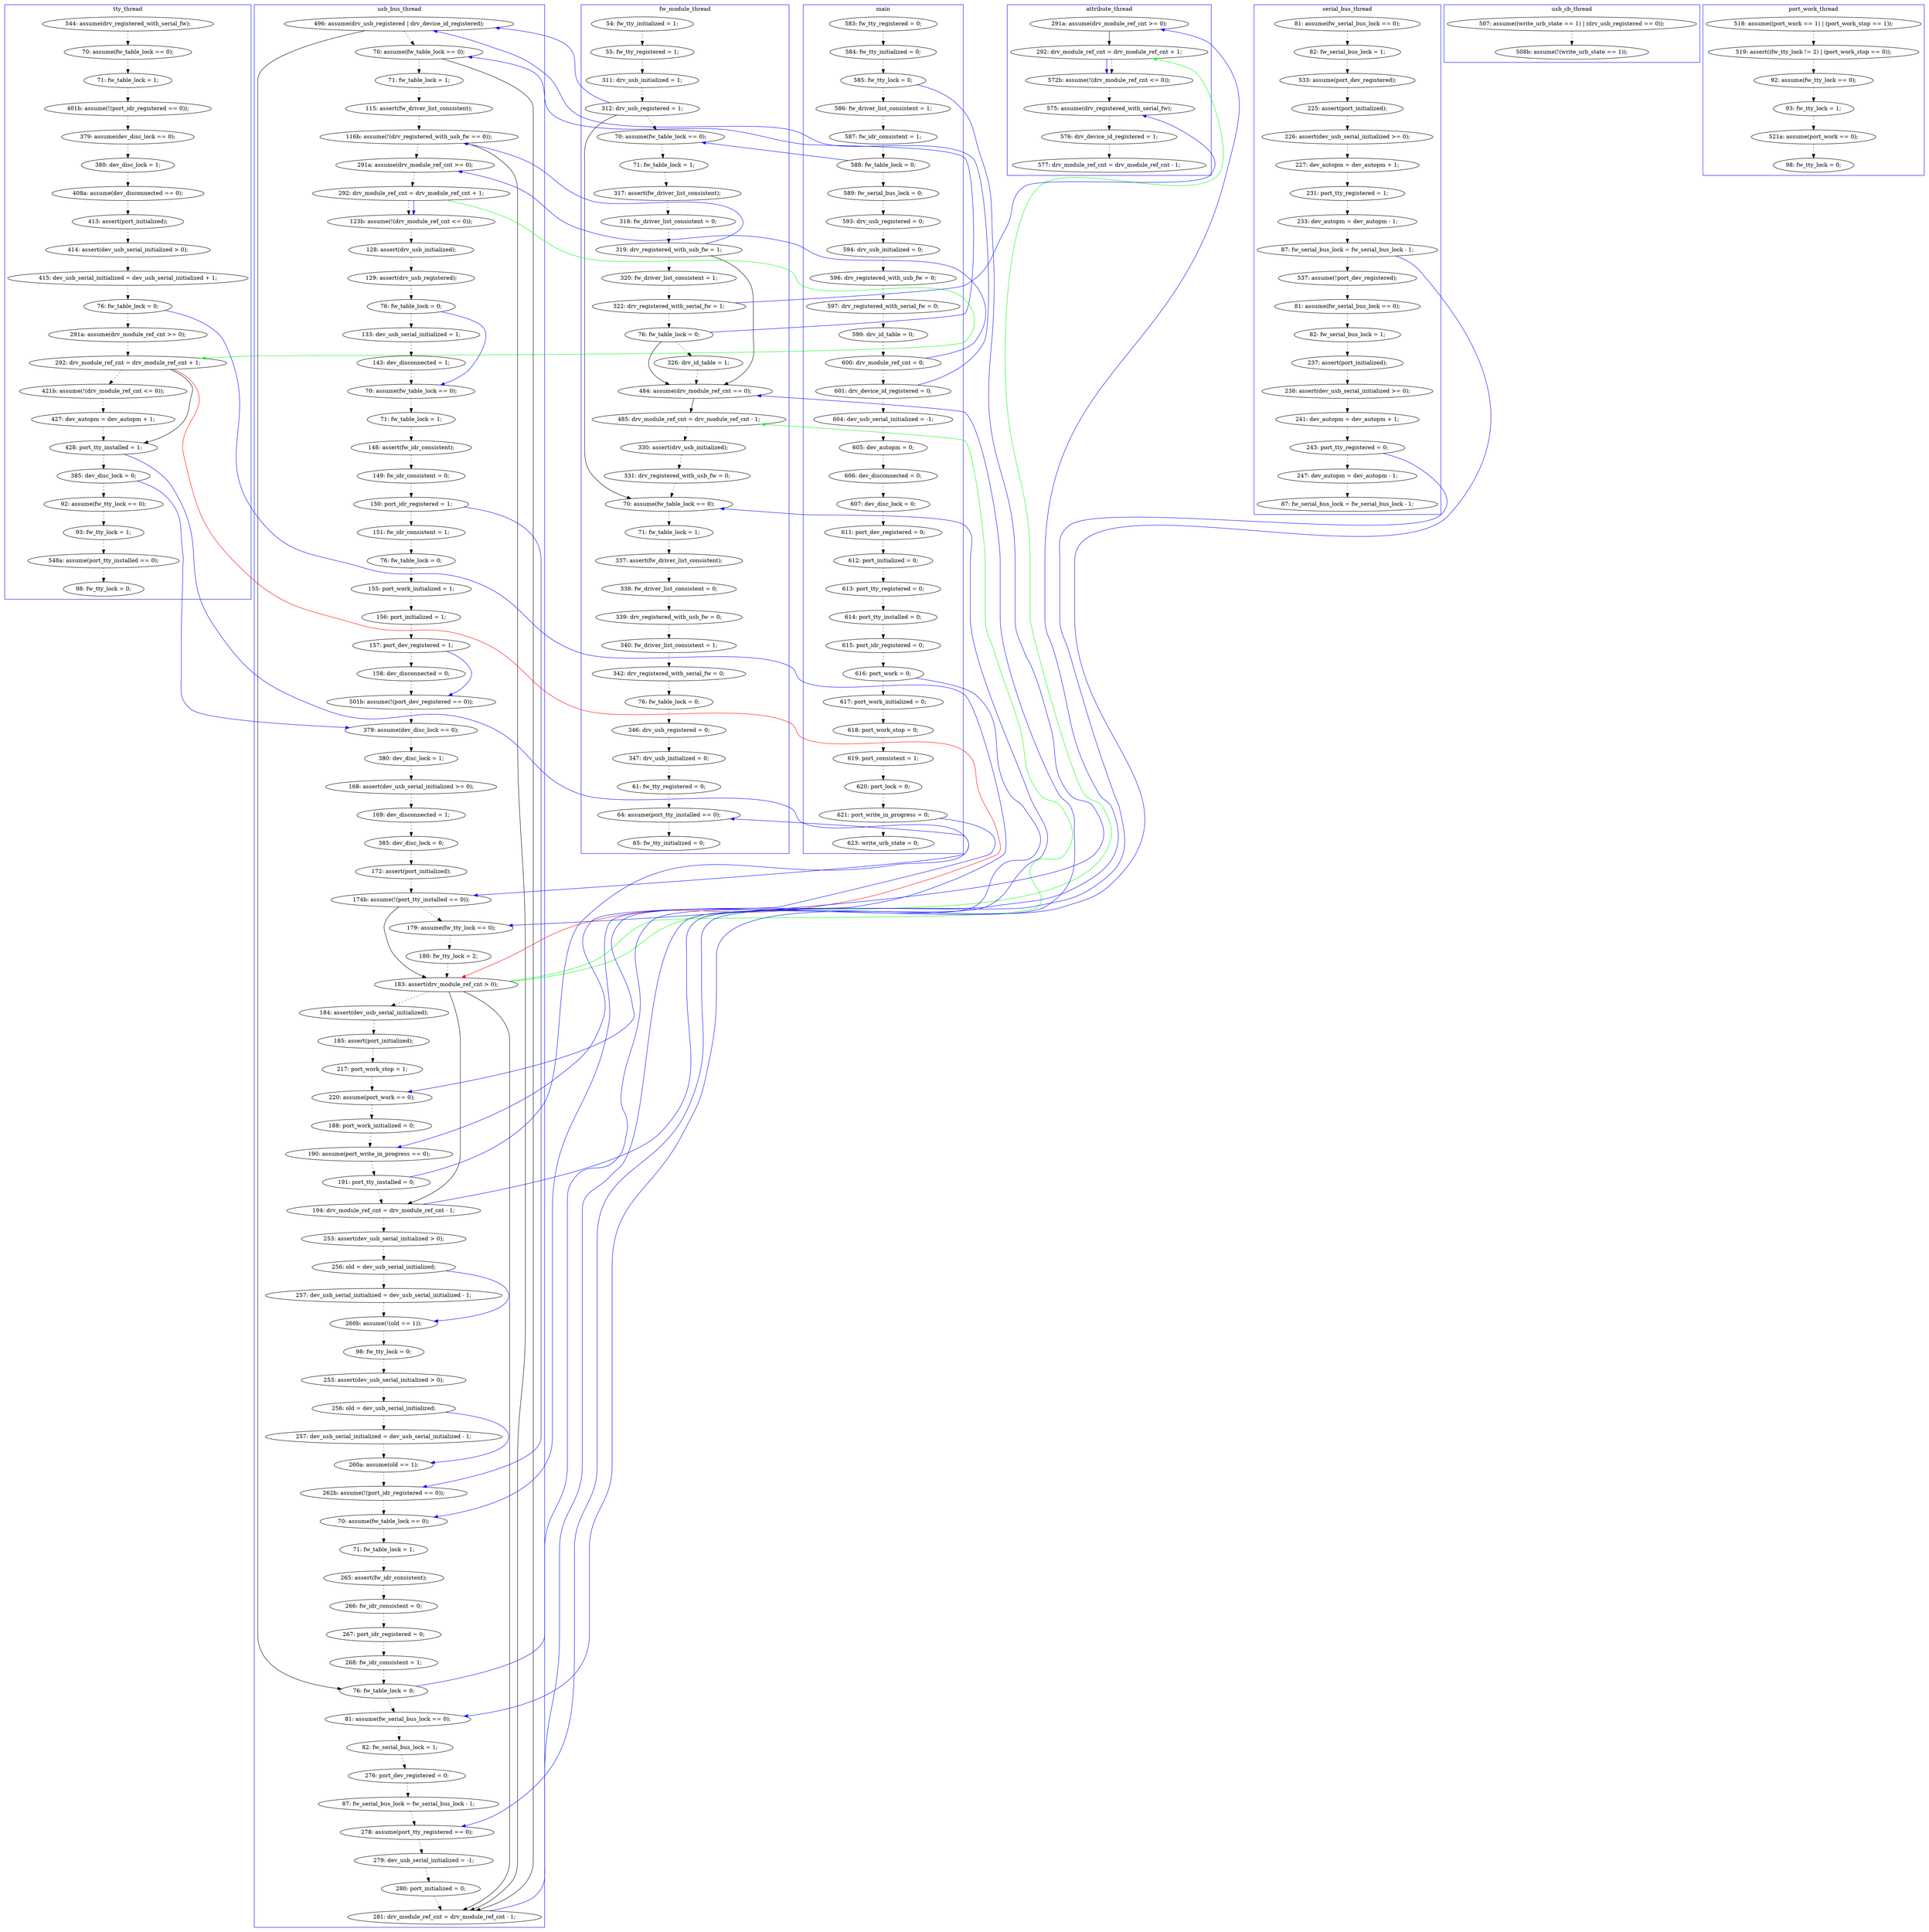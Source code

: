 digraph ProofObject {
	358 -> 360 [style = dotted, color = black]
	117 -> 118 [style = dotted, color = black]
	105 -> 106 [style = dotted, color = black]
	175 -> 264 [style = dotted, color = black]
	155 -> 156 [style = dotted, color = black]
	55 -> 70 [color = Blue, constraint = false]
	347 -> 348 [style = dotted, color = black]
	177 -> 178 [style = dotted, color = black]
	22 -> 23 [style = dotted, color = black]
	15 -> 16 [style = dotted, color = black]
	55 -> 57 [style = dotted, color = black]
	112 -> 116 [style = dotted, color = black]
	44 -> 336 [color = Black]
	28 -> 29 [style = dotted, color = black]
	2 -> 3 [style = dotted, color = black]
	191 -> 209 [color = Black]
	8 -> 9 [style = dotted, color = black]
	272 -> 279 [style = dotted, color = black]
	144 -> 151 [style = dotted, color = black]
	80 -> 111 [style = dotted, color = black]
	193 -> 279 [color = Blue, constraint = false]
	63 -> 65 [color = Blue, constraint = false]
	184 -> 186 [style = dotted, color = black]
	48 -> 50 [style = dotted, color = black]
	78 -> 82 [style = dotted, color = black]
	16 -> 17 [style = dotted, color = black]
	5 -> 6 [style = dotted, color = black]
	47 -> 48 [style = dotted, color = black]
	360 -> 361 [style = dotted, color = black]
	189 -> 190 [style = dotted, color = black]
	291 -> 292 [style = dotted, color = black]
	87 -> 100 [color = Blue, constraint = false]
	314 -> 316 [color = Blue, constraint = false]
	106 -> 107 [style = dotted, color = black]
	240 -> 242 [style = dotted, color = black]
	27 -> 28 [style = dotted, color = black]
	44 -> 47 [style = dotted, color = black]
	313 -> 314 [style = dotted, color = black]
	331 -> 333 [style = dotted, color = black]
	118 -> 123 [style = dotted, color = black]
	242 -> 244 [style = dotted, color = black]
	244 -> 251 [style = dotted, color = black]
	151 -> 170 [style = dotted, color = black]
	50 -> 53 [style = dotted, color = black]
	191 -> 314 [color = Black]
	304 -> 305 [style = dotted, color = black]
	25 -> 204 [color = Blue, constraint = false]
	63 -> 316 [color = Black]
	55 -> 316 [color = Black]
	257 -> 258 [style = dotted, color = black]
	101 -> 104 [style = dotted, color = black]
	144 -> 171 [color = Black]
	7 -> 47 [color = Blue, constraint = false]
	144 -> 191 [color = Red, constraint = false]
	343 -> 347 [style = dotted, color = black]
	37 -> 38 [style = dotted, color = black]
	181 -> 184 [style = dotted, color = black]
	307 -> 308 [color = Blue, constraint = false]
	353 -> 354 [style = dotted, color = black]
	285 -> 294 [style = dotted, color = black]
	191 -> 197 [style = dotted, color = black]
	137 -> 138 [style = dotted, color = black]
	74 -> 75 [style = dotted, color = black]
	100 -> 101 [style = dotted, color = black]
	128 -> 130 [style = dotted, color = black]
	12 -> 13 [style = dotted, color = black]
	75 -> 144 [color = Green, constraint = false]
	26 -> 27 [style = dotted, color = black]
	111 -> 112 [style = dotted, color = black]
	294 -> 308 [style = dotted, color = black]
	208 -> 360 [color = Blue, constraint = false]
	122 -> 128 [style = dotted, color = black]
	170 -> 171 [style = dotted, color = black]
	280 -> 285 [style = dotted, color = black]
	161 -> 162 [style = dotted, color = black]
	193 -> 295 [style = dotted, color = black]
	6 -> 7 [style = dotted, color = black]
	300 -> 304 [style = dotted, color = black]
	132 -> 136 [style = dotted, color = black]
	191 -> 284 [color = Green, constraint = false]
	14 -> 74 [color = Blue, constraint = false]
	15 -> 54 [color = Blue, constraint = false]
	131 -> 132 [style = dotted, color = black]
	308 -> 309 [style = dotted, color = black]
	63 -> 311 [style = dotted, color = black]
	206 -> 207 [style = dotted, color = black]
	146 -> 155 [style = dotted, color = black]
	295 -> 299 [style = dotted, color = black]
	25 -> 26 [style = dotted, color = black]
	317 -> 331 [style = dotted, color = black]
	341 -> 342 [style = dotted, color = black]
	311 -> 316 [style = dotted, color = black]
	366 -> 368 [style = dotted, color = black]
	106 -> 244 [color = Blue, constraint = false]
	59 -> 63 [style = dotted, color = black]
	316 -> 317 [color = Black]
	237 -> 249 [style = dotted, color = black]
	252 -> 257 [style = dotted, color = black]
	255 -> 263 [style = dotted, color = black]
	123 -> 154 [color = Blue, constraint = false]
	53 -> 55 [style = dotted, color = black]
	180 -> 181 [style = dotted, color = black]
	107 -> 110 [style = dotted, color = black]
	171 -> 175 [style = dotted, color = black]
	258 -> 259 [style = dotted, color = black]
	75 -> 78 [style = dotted, color = black]
	124 -> 154 [style = dotted, color = black]
	209 -> 213 [style = dotted, color = black]
	204 -> 206 [style = dotted, color = black]
	197 -> 199 [style = dotted, color = black]
	190 -> 191 [style = dotted, color = black]
	104 -> 105 [style = dotted, color = black]
	18 -> 19 [style = dotted, color = black]
	136 -> 251 [color = Blue, constraint = false]
	43 -> 44 [style = dotted, color = black]
	68 -> 70 [style = dotted, color = black]
	75 -> 78 [color = Blue, constraint = false]
	65 -> 66 [style = dotted, color = black]
	284 -> 289 [color = Blue, constraint = false]
	171 -> 188 [color = Blue, constraint = false]
	23 -> 24 [style = dotted, color = black]
	84 -> 87 [style = dotted, color = black]
	11 -> 12 [style = dotted, color = black]
	239 -> 242 [color = Blue, constraint = false]
	305 -> 306 [style = dotted, color = black]
	337 -> 341 [style = dotted, color = black]
	30 -> 31 [style = dotted, color = black]
	348 -> 351 [style = dotted, color = black]
	324 -> 373 [style = dotted, color = black]
	59 -> 291 [color = Blue, constraint = false]
	65 -> 314 [color = Black]
	342 -> 343 [style = dotted, color = black]
	29 -> 30 [style = dotted, color = black]
	44 -> 54 [color = Blue, constraint = false]
	20 -> 21 [style = dotted, color = black]
	307 -> 324 [style = dotted, color = black]
	70 -> 74 [style = dotted, color = black]
	54 -> 272 [color = Black]
	306 -> 307 [style = dotted, color = black]
	272 -> 336 [color = Blue, constraint = false]
	249 -> 250 [style = dotted, color = black]
	213 -> 219 [style = dotted, color = black]
	89 -> 96 [style = dotted, color = black]
	239 -> 240 [style = dotted, color = black]
	24 -> 25 [style = dotted, color = black]
	238 -> 239 [style = dotted, color = black]
	87 -> 89 [style = dotted, color = black]
	299 -> 300 [style = dotted, color = black]
	217 -> 237 [style = dotted, color = black]
	199 -> 203 [style = dotted, color = black]
	57 -> 59 [style = dotted, color = black]
	7 -> 8 [style = dotted, color = black]
	226 -> 238 [style = dotted, color = black]
	4 -> 5 [style = dotted, color = black]
	265 -> 268 [style = dotted, color = black]
	178 -> 180 [style = dotted, color = black]
	3 -> 4 [style = dotted, color = black]
	30 -> 207 [color = Blue, constraint = false]
	289 -> 291 [style = dotted, color = black]
	82 -> 84 [style = dotted, color = black]
	219 -> 222 [color = Blue, constraint = false]
	268 -> 345 [style = dotted, color = black]
	156 -> 157 [style = dotted, color = black]
	186 -> 188 [style = dotted, color = black]
	66 -> 68 [style = dotted, color = black]
	162 -> 193 [style = dotted, color = black]
	220 -> 222 [style = dotted, color = black]
	203 -> 204 [style = dotted, color = black]
	260 -> 272 [style = dotted, color = black]
	222 -> 226 [style = dotted, color = black]
	351 -> 353 [style = dotted, color = black]
	259 -> 260 [style = dotted, color = black]
	14 -> 15 [style = dotted, color = black]
	188 -> 189 [style = dotted, color = black]
	284 -> 289 [style = dotted, color = black]
	354 -> 358 [style = dotted, color = black]
	138 -> 146 [style = dotted, color = black]
	54 -> 65 [style = dotted, color = black]
	19 -> 20 [style = dotted, color = black]
	96 -> 100 [style = dotted, color = black]
	110 -> 117 [style = dotted, color = black]
	251 -> 252 [style = dotted, color = black]
	207 -> 208 [style = dotted, color = black]
	336 -> 337 [style = dotted, color = black]
	264 -> 265 [style = dotted, color = black]
	219 -> 220 [style = dotted, color = black]
	188 -> 191 [color = Black]
	13 -> 14 [style = dotted, color = black]
	191 -> 317 [color = Green, constraint = false]
	283 -> 284 [color = Black]
	136 -> 143 [style = dotted, color = black]
	17 -> 18 [style = dotted, color = black]
	130 -> 131 [style = dotted, color = black]
	38 -> 43 [style = dotted, color = black]
	70 -> 314 [color = Black]
	121 -> 122 [style = dotted, color = black]
	157 -> 161 [style = dotted, color = black]
	123 -> 124 [style = dotted, color = black]
	309 -> 313 [style = dotted, color = black]
	175 -> 177 [color = Blue, constraint = false]
	292 -> 293 [style = dotted, color = black]
	209 -> 283 [color = Blue, constraint = false]
	208 -> 209 [style = dotted, color = black]
	10 -> 11 [style = dotted, color = black]
	143 -> 144 [style = dotted, color = black]
	4 -> 189 [color = Blue, constraint = false]
	154 -> 177 [style = dotted, color = black]
	250 -> 255 [style = dotted, color = black]
	21 -> 22 [style = dotted, color = black]
	116 -> 121 [style = dotted, color = black]
	9 -> 10 [style = dotted, color = black]
	279 -> 280 [style = dotted, color = black]
	333 -> 336 [style = dotted, color = black]
	subgraph cluster5 {
		label = attribute_thread
		color = blue
		284  [label = "292: drv_module_ref_cnt = drv_module_ref_cnt + 1;"]
		291  [label = "575: assume(drv_registered_with_serial_fw);"]
		292  [label = "576: drv_device_id_registered = 1;"]
		293  [label = "577: drv_module_ref_cnt = drv_module_ref_cnt - 1;"]
		289  [label = "572b: assume(!(drv_module_ref_cnt <= 0));"]
		283  [label = "291a: assume(drv_module_ref_cnt >= 0);"]
	}
	subgraph cluster6 {
		label = usb_cb_thread
		color = blue
		366  [label = "507: assume((write_urb_state == 1) | (drv_usb_registered == 0));"]
		368  [label = "508b: assume(!(write_urb_state == 1));"]
	}
	subgraph cluster3 {
		label = serial_bus_thread
		color = blue
		304  [label = "237: assert(port_initialized);"]
		146  [label = "533: assume(port_dev_registered);"]
		300  [label = "82: fw_serial_bus_lock = 1;"]
		324  [label = "247: dev_autopm = dev_autopm - 1;"]
		307  [label = "243: port_tty_registered = 0;"]
		193  [label = "87: fw_serial_bus_lock = fw_serial_bus_lock - 1;"]
		299  [label = "81: assume(fw_serial_bus_lock == 0);"]
		373  [label = "87: fw_serial_bus_lock = fw_serial_bus_lock - 1;"]
		156  [label = "226: assert(dev_usb_serial_initialized >= 0);"]
		162  [label = "233: dev_autopm = dev_autopm - 1;"]
		306  [label = "241: dev_autopm = dev_autopm + 1;"]
		295  [label = "537: assume(!port_dev_registered);"]
		161  [label = "231: port_tty_registered = 1;"]
		157  [label = "227: dev_autopm = dev_autopm + 1;"]
		305  [label = "238: assert(dev_usb_serial_initialized >= 0);"]
		138  [label = "82: fw_serial_bus_lock = 1;"]
		137  [label = "81: assume(fw_serial_bus_lock == 0);"]
		155  [label = "225: assert(port_initialized);"]
	}
	subgraph cluster4 {
		label = tty_thread
		color = blue
		128  [label = "408a: assume(dev_disconnected == 0);"]
		121  [label = "379: assume(dev_disc_lock == 0);"]
		265  [label = "93: fw_tty_lock = 1;"]
		136  [label = "76: fw_table_lock = 0;"]
		132  [label = "415: dev_usb_serial_initialized = dev_usb_serial_initialized + 1;"]
		264  [label = "92: assume(fw_tty_lock == 0);"]
		116  [label = "401b: assume(!(port_idr_registered == 0));"]
		143  [label = "291a: assume(drv_module_ref_cnt >= 0);"]
		170  [label = "427: dev_autopm = dev_autopm + 1;"]
		122  [label = "380: dev_disc_lock = 1;"]
		175  [label = "385: dev_disc_lock = 0;"]
		111  [label = "70: assume(fw_table_lock == 0);"]
		345  [label = "98: fw_tty_lock = 0;"]
		144  [label = "292: drv_module_ref_cnt = drv_module_ref_cnt + 1;"]
		151  [label = "421b: assume(!(drv_module_ref_cnt <= 0));"]
		131  [label = "414: assert(dev_usb_serial_initialized > 0);"]
		112  [label = "71: fw_table_lock = 1;"]
		268  [label = "548a: assume(port_tty_installed == 0);"]
		130  [label = "413: assert(port_initialized);"]
		80  [label = "544: assume(drv_registered_with_serial_fw);"]
		171  [label = "428: port_tty_installed = 1;"]
	}
	subgraph cluster0 {
		label = main
		color = blue
		13  [label = "599: drv_id_table = 0;"]
		14  [label = "600: drv_module_ref_cnt = 0;"]
		27  [label = "618: port_work_stop = 0;"]
		2  [label = "583: fw_tty_registered = 0;"]
		30  [label = "621: port_write_in_progress = 0;"]
		5  [label = "586: fw_driver_list_consistent = 1;"]
		7  [label = "588: fw_table_lock = 0;"]
		31  [label = "623: write_urb_state = 0;"]
		9  [label = "593: drv_usb_registered = 0;"]
		12  [label = "597: drv_registered_with_serial_fw = 0;"]
		15  [label = "601: drv_device_id_registered = 0;"]
		16  [label = "604: dev_usb_serial_initialized = -1;"]
		3  [label = "584: fw_tty_initialized = 0;"]
		20  [label = "611: port_dev_registered = 0;"]
		18  [label = "606: dev_disconnected = 0;"]
		10  [label = "594: drv_usb_initialized = 0;"]
		8  [label = "589: fw_serial_bus_lock = 0;"]
		11  [label = "596: drv_registered_with_usb_fw = 0;"]
		25  [label = "616: port_work = 0;"]
		24  [label = "615: port_idr_registered = 0;"]
		26  [label = "617: port_work_initialized = 0;"]
		21  [label = "612: port_initialized = 0;"]
		22  [label = "613: port_tty_registered = 0;"]
		19  [label = "607: dev_disc_lock = 0;"]
		28  [label = "619: port_consistent = 1;"]
		4  [label = "585: fw_tty_lock = 0;"]
		6  [label = "587: fw_idr_consistent = 1;"]
		17  [label = "605: dev_autopm = 0;"]
		29  [label = "620: port_lock = 0;"]
		23  [label = "614: port_tty_installed = 0;"]
	}
	subgraph cluster1 {
		label = fw_module_thread
		color = blue
		343  [label = "339: drv_registered_with_usb_fw = 0;"]
		360  [label = "64: assume(port_tty_installed == 0);"]
		316  [label = "484: assume(drv_module_ref_cnt == 0);"]
		331  [label = "330: assert(drv_usb_initialized);"]
		37  [label = "54: fw_tty_initialized = 1;"]
		50  [label = "317: assert(fw_driver_list_consistent);"]
		48  [label = "71: fw_table_lock = 1;"]
		336  [label = "70: assume(fw_table_lock == 0);"]
		351  [label = "76: fw_table_lock = 0;"]
		43  [label = "311: drv_usb_initialized = 1;"]
		53  [label = "318: fw_driver_list_consistent = 0;"]
		341  [label = "337: assert(fw_driver_list_consistent);"]
		354  [label = "347: drv_usb_initialized = 0;"]
		311  [label = "326: drv_id_table = 1;"]
		348  [label = "342: drv_registered_with_serial_fw = 0;"]
		353  [label = "346: drv_usb_registered = 0;"]
		337  [label = "71: fw_table_lock = 1;"]
		38  [label = "55: fw_tty_registered = 1;"]
		333  [label = "331: drv_registered_with_usb_fw = 0;"]
		47  [label = "70: assume(fw_table_lock == 0);"]
		55  [label = "319: drv_registered_with_usb_fw = 1;"]
		44  [label = "312: drv_usb_registered = 1;"]
		342  [label = "338: fw_driver_list_consistent = 0;"]
		347  [label = "340: fw_driver_list_consistent = 1;"]
		358  [label = "61: fw_tty_registered = 0;"]
		57  [label = "320: fw_driver_list_consistent = 1;"]
		59  [label = "322: drv_registered_with_serial_fw = 1;"]
		63  [label = "76: fw_table_lock = 0;"]
		317  [label = "485: drv_module_ref_cnt = drv_module_ref_cnt - 1;"]
		361  [label = "65: fw_tty_initialized = 0;"]
	}
	subgraph cluster2 {
		label = usb_bus_thread
		color = blue
		252  [label = "71: fw_table_lock = 1;"]
		177  [label = "379: assume(dev_disc_lock == 0);"]
		123  [label = "157: port_dev_registered = 1;"]
		186  [label = "172: assert(port_initialized);"]
		70  [label = "116b: assume(!(drv_registered_with_usb_fw == 0));"]
		207  [label = "190: assume(port_write_in_progress == 0);"]
		106  [label = "150: port_idr_registered = 1;"]
		309  [label = "279: dev_usb_serial_initialized = -1;"]
		285  [label = "276: port_dev_registered = 0;"]
		240  [label = "257: dev_usb_serial_initialized = dev_usb_serial_initialized - 1;"]
		251  [label = "70: assume(fw_table_lock == 0);"]
		68  [label = "115: assert(fw_driver_list_consistent);"]
		87  [label = "76: fw_table_lock = 0;"]
		189  [label = "179: assume(fw_tty_lock == 0);"]
		178  [label = "380: dev_disc_lock = 1;"]
		74  [label = "291a: assume(drv_module_ref_cnt >= 0);"]
		188  [label = "174b: assume(!(port_tty_installed == 0));"]
		124  [label = "158: dev_disconnected = 0;"]
		257  [label = "265: assert(fw_idr_consistent);"]
		222  [label = "260b: assume(!(old == 1));"]
		107  [label = "151: fw_idr_consistent = 1;"]
		184  [label = "385: dev_disc_lock = 0;"]
		239  [label = "256: old = dev_usb_serial_initialized;"]
		226  [label = "98: fw_tty_lock = 0;"]
		190  [label = "180: fw_tty_lock = 2;"]
		110  [label = "76: fw_table_lock = 0;"]
		294  [label = "87: fw_serial_bus_lock = fw_serial_bus_lock - 1;"]
		78  [label = "123b: assume(!(drv_module_ref_cnt <= 0));"]
		100  [label = "70: assume(fw_table_lock == 0);"]
		259  [label = "267: port_idr_registered = 0;"]
		220  [label = "257: dev_usb_serial_initialized = dev_usb_serial_initialized - 1;"]
		313  [label = "280: port_initialized = 0;"]
		118  [label = "156: port_initialized = 1;"]
		199  [label = "185: assert(port_initialized);"]
		96  [label = "143: dev_disconnected = 1;"]
		104  [label = "148: assert(fw_idr_consistent);"]
		208  [label = "191: port_tty_installed = 0;"]
		244  [label = "262b: assume(!(port_idr_registered == 0));"]
		84  [label = "129: assert(drv_usb_registered);"]
		242  [label = "260a: assume(old == 1);"]
		308  [label = "278: assume(port_tty_registered == 0);"]
		203  [label = "217: port_work_stop = 1;"]
		272  [label = "76: fw_table_lock = 0;"]
		154  [label = "501b: assume(!(port_dev_registered == 0));"]
		181  [label = "169: dev_disconnected = 1;"]
		197  [label = "184: assert(dev_usb_serial_initialized);"]
		65  [label = "70: assume(fw_table_lock == 0);"]
		314  [label = "281: drv_module_ref_cnt = drv_module_ref_cnt - 1;"]
		209  [label = "194: drv_module_ref_cnt = drv_module_ref_cnt - 1;"]
		82  [label = "128: assert(drv_usb_initialized);"]
		279  [label = "81: assume(fw_serial_bus_lock == 0);"]
		89  [label = "133: dev_usb_serial_initialized = 1;"]
		219  [label = "256: old = dev_usb_serial_initialized;"]
		117  [label = "155: port_work_initialized = 1;"]
		75  [label = "292: drv_module_ref_cnt = drv_module_ref_cnt + 1;"]
		101  [label = "71: fw_table_lock = 1;"]
		204  [label = "220: assume(port_work == 0);"]
		180  [label = "168: assert(dev_usb_serial_initialized >= 0);"]
		191  [label = "183: assert(drv_module_ref_cnt > 0);"]
		213  [label = "253: assert(dev_usb_serial_initialized > 0);"]
		206  [label = "188: port_work_initialized = 0;"]
		260  [label = "268: fw_idr_consistent = 1;"]
		54  [label = "496: assume(drv_usb_registered | drv_device_id_registered);"]
		105  [label = "149: fw_idr_consistent = 0;"]
		66  [label = "71: fw_table_lock = 1;"]
		258  [label = "266: fw_idr_consistent = 0;"]
		238  [label = "253: assert(dev_usb_serial_initialized > 0);"]
		280  [label = "82: fw_serial_bus_lock = 1;"]
	}
	subgraph cluster7 {
		label = port_work_thread
		color = blue
		237  [label = "519: assert((fw_tty_lock != 2) | (port_work_stop == 0));"]
		249  [label = "92: assume(fw_tty_lock == 0);"]
		217  [label = "518: assume((port_work == 1) | (port_work_stop == 1));"]
		255  [label = "521a: assume(port_work == 0);"]
		263  [label = "98: fw_tty_lock = 0;"]
		250  [label = "93: fw_tty_lock = 1;"]
	}
}